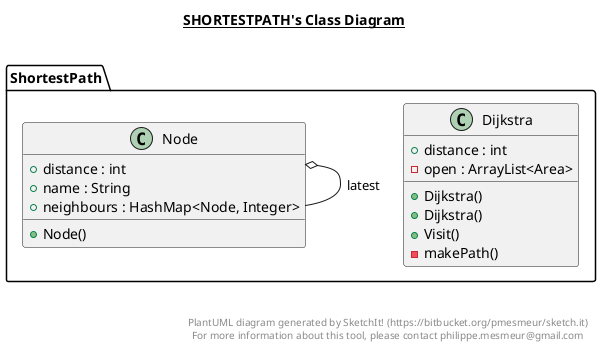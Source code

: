 @startuml

title __SHORTESTPATH's Class Diagram__\n

  namespace ShortestPath {
    class ShortestPath.Dijkstra {
        + distance : int
        - open : ArrayList<Area>
        + Dijkstra()
        + Dijkstra()
        + Visit()
        - makePath()
    }
  }
  

  namespace ShortestPath {
    class ShortestPath.Node {
        + distance : int
        + name : String
        + neighbours : HashMap<Node, Integer>
        + Node()
    }
  }
  

  ShortestPath.Node o-- ShortestPath.Node : latest


right footer


PlantUML diagram generated by SketchIt! (https://bitbucket.org/pmesmeur/sketch.it)
For more information about this tool, please contact philippe.mesmeur@gmail.com
endfooter

@enduml
